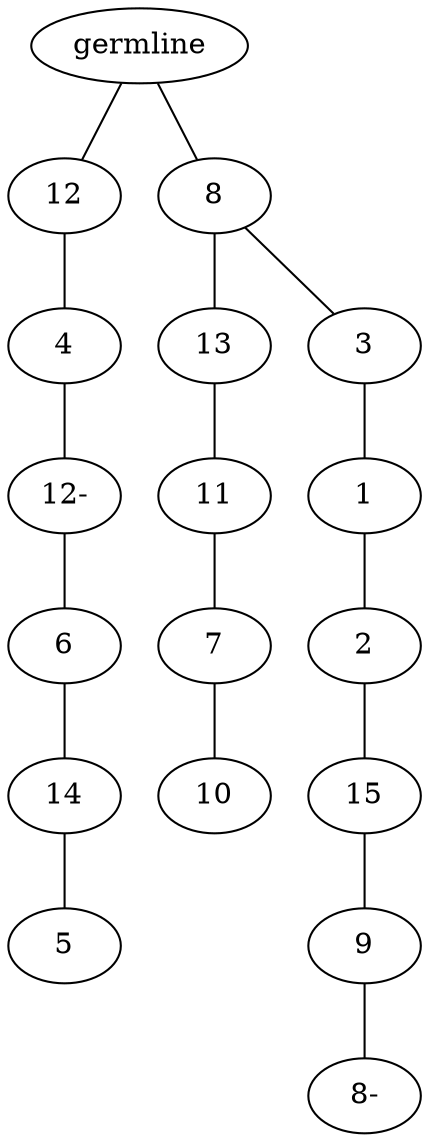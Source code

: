 graph tree {
    "139809046791072" [label="germline"];
    "139809046570224" [label="12"];
    "139809046572336" [label="4"];
    "139809043242096" [label="12-"];
    "139809043238976" [label="6"];
    "139809043242480" [label="14"];
    "139809043239360" [label="5"];
    "139809046572576" [label="8"];
    "139809043242048" [label="13"];
    "139809043242768" [label="11"];
    "139809043239936" [label="7"];
    "139809043242816" [label="10"];
    "139809043239312" [label="3"];
    "139809043242000" [label="1"];
    "139809046572096" [label="2"];
    "139809046569888" [label="15"];
    "139809046569360" [label="9"];
    "139809043241040" [label="8-"];
    "139809046791072" -- "139809046570224";
    "139809046791072" -- "139809046572576";
    "139809046570224" -- "139809046572336";
    "139809046572336" -- "139809043242096";
    "139809043242096" -- "139809043238976";
    "139809043238976" -- "139809043242480";
    "139809043242480" -- "139809043239360";
    "139809046572576" -- "139809043242048";
    "139809046572576" -- "139809043239312";
    "139809043242048" -- "139809043242768";
    "139809043242768" -- "139809043239936";
    "139809043239936" -- "139809043242816";
    "139809043239312" -- "139809043242000";
    "139809043242000" -- "139809046572096";
    "139809046572096" -- "139809046569888";
    "139809046569888" -- "139809046569360";
    "139809046569360" -- "139809043241040";
}
